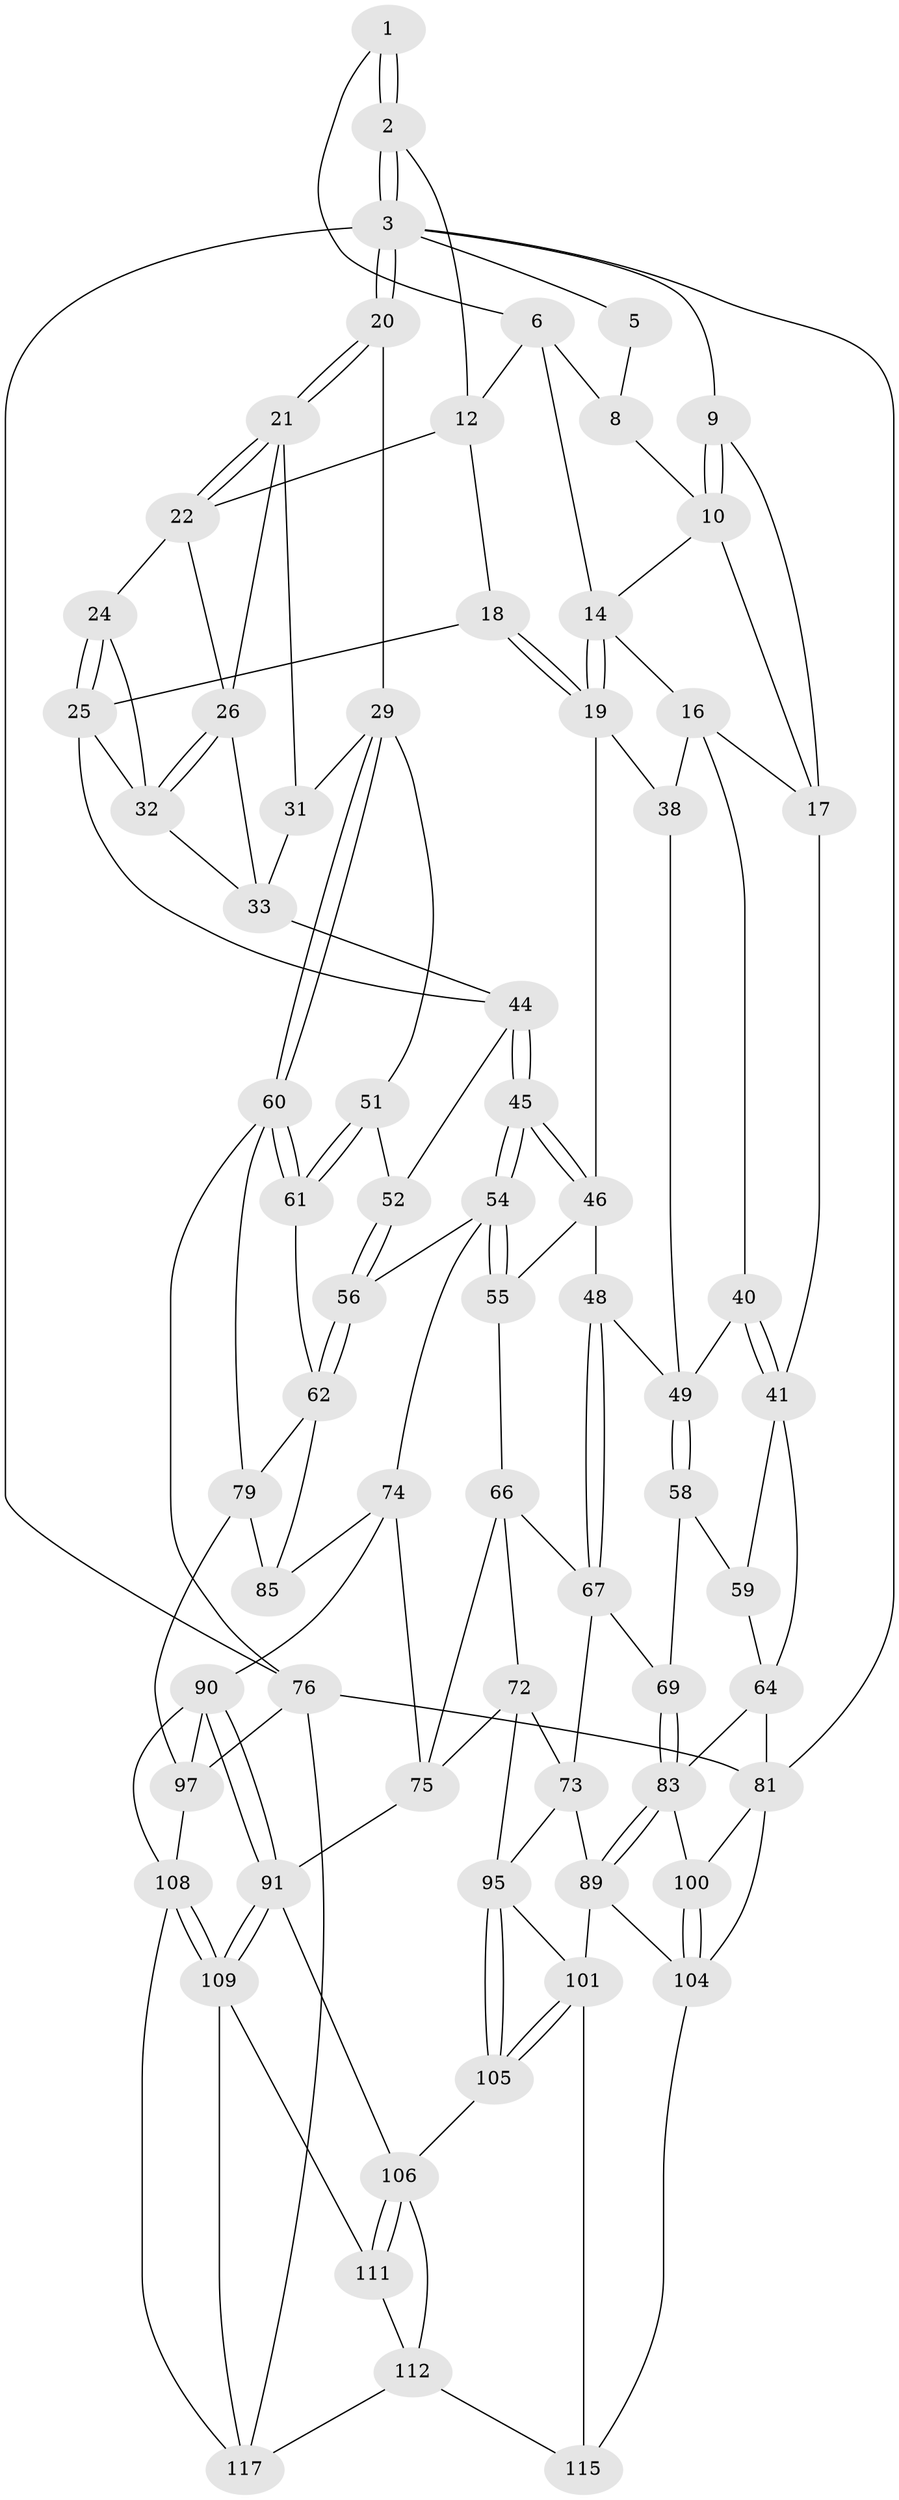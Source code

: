 // original degree distribution, {3: 0.01694915254237288, 5: 0.4915254237288136, 6: 0.23728813559322035, 4: 0.2542372881355932}
// Generated by graph-tools (version 1.1) at 2025/42/03/06/25 10:42:31]
// undirected, 71 vertices, 161 edges
graph export_dot {
graph [start="1"]
  node [color=gray90,style=filled];
  1 [pos="+0.3957340158774553+0"];
  2 [pos="+0.6606993988140466+0"];
  3 [pos="+1+0",super="+4"];
  5 [pos="+0.24032821172345084+0"];
  6 [pos="+0.38175249358137026+0.052980607794490694",super="+7"];
  8 [pos="+0.23227164351182206+0"];
  9 [pos="+0+0"];
  10 [pos="+0.086866510355151+0.06151454506008364",super="+11"];
  12 [pos="+0.6521603079861564+0",super="+13"];
  14 [pos="+0.30512339927095516+0.13612535379868262",super="+15"];
  16 [pos="+0.163997069501874+0.22151664335683297",super="+39"];
  17 [pos="+0.08093377852373275+0.1816187840704733",super="+36"];
  18 [pos="+0.4983692369344011+0.20575166298060338"];
  19 [pos="+0.4800901340786996+0.21756846251210005",super="+37"];
  20 [pos="+1+0"];
  21 [pos="+0.9150770629227689+0.15480307033813637",super="+28"];
  22 [pos="+0.7404259879896464+0.08279833829059144",super="+23"];
  24 [pos="+0.596419686033299+0.25899792596056087"];
  25 [pos="+0.5827395874062081+0.25745560356637903",super="+43"];
  26 [pos="+0.7591236324807478+0.18052988246857274",super="+27"];
  29 [pos="+1+0.3694220203482395",super="+30"];
  31 [pos="+0.9141890243470091+0.3034245794599766"];
  32 [pos="+0.7014326731583636+0.2933630799324427",super="+35"];
  33 [pos="+0.8306471968268666+0.30275784786178817",super="+34"];
  38 [pos="+0.33551783101185984+0.2851435440882455"];
  40 [pos="+0.1569959702576453+0.33926899631562973"];
  41 [pos="+0.06999058413253487+0.4184868005087617",super="+42"];
  44 [pos="+0.6167538460937344+0.43830435619530594",super="+53"];
  45 [pos="+0.5795792526398472+0.486945460868314"];
  46 [pos="+0.45329276101853827+0.3812651549247755",super="+47"];
  48 [pos="+0.33624081123424204+0.4736299281468439"];
  49 [pos="+0.3276805227666895+0.4761322508472997",super="+50"];
  51 [pos="+0.8677283365763813+0.4771757142198715"];
  52 [pos="+0.7992768018871659+0.47049397487721684"];
  54 [pos="+0.58022840893396+0.5153806942404997",super="+57"];
  55 [pos="+0.5096633814919896+0.5487431730719566"];
  56 [pos="+0.7053946993341121+0.6205439027008455"];
  58 [pos="+0.28351264008429916+0.5718054582789002",super="+70"];
  59 [pos="+0.10061426631557585+0.4795631179262908",super="+63"];
  60 [pos="+1+0.4959886267751232",super="+78"];
  61 [pos="+0.8991229055150193+0.496683068641433"];
  62 [pos="+0.8785132327440225+0.6207708131312089",super="+80"];
  64 [pos="+0.05786338582111355+0.6735730881204895",super="+65"];
  66 [pos="+0.5073868602150631+0.5500122499888093",super="+71"];
  67 [pos="+0.48012237194593643+0.5530206867501136",super="+68"];
  69 [pos="+0.2903648818147982+0.5988257398473017"];
  72 [pos="+0.4722679849220412+0.7176255978906391",super="+94"];
  73 [pos="+0.3747869337466235+0.6828914857640347",super="+88"];
  74 [pos="+0.6855593400291922+0.6351065559761118",super="+86"];
  75 [pos="+0.6120456473953114+0.6772398333460483",super="+93"];
  76 [pos="+1+1",super="+77"];
  79 [pos="+1+0.6980215554787023",super="+87"];
  81 [pos="+0+0.7180896164975079",super="+82"];
  83 [pos="+0.1733180389596097+0.7685850672350069",super="+84"];
  85 [pos="+0.8511220394710635+0.7126331910889788"];
  89 [pos="+0.2165194539197165+0.8293424461480018",super="+103"];
  90 [pos="+0.7369323192055256+0.7592896584606279",super="+98"];
  91 [pos="+0.6521366969372799+0.8916997205930286",super="+92"];
  95 [pos="+0.4743060328992839+0.8127642882377252",super="+96"];
  97 [pos="+0.8574473025510482+0.8312343895410254",super="+99"];
  100 [pos="+0.04377927414409576+0.852953369883115"];
  101 [pos="+0.3643850704935363+0.9320393240205957",super="+102"];
  104 [pos="+0.08353124501135967+0.9330596629403844",super="+116"];
  105 [pos="+0.43122514739936696+0.9118637409672321"];
  106 [pos="+0.5234798038601453+0.9268989878880951",super="+107"];
  108 [pos="+0.8145761473538069+0.9265329883821869",super="+110"];
  109 [pos="+0.688036126073319+0.9745531332314457",super="+113"];
  111 [pos="+0.5247286843540595+0.9614723106351275"];
  112 [pos="+0.47907954494770466+1",super="+114"];
  115 [pos="+0.2766840951026947+1"];
  117 [pos="+0.6680698290573923+1",super="+118"];
  1 -- 2;
  1 -- 2;
  1 -- 6;
  2 -- 3;
  2 -- 3;
  2 -- 12;
  3 -- 20;
  3 -- 20;
  3 -- 76;
  3 -- 9;
  3 -- 5;
  3 -- 81;
  5 -- 8;
  6 -- 8;
  6 -- 14;
  6 -- 12;
  8 -- 10;
  9 -- 10;
  9 -- 10;
  9 -- 17;
  10 -- 17;
  10 -- 14;
  12 -- 22;
  12 -- 18;
  14 -- 19;
  14 -- 19;
  14 -- 16;
  16 -- 17;
  16 -- 40;
  16 -- 38;
  17 -- 41;
  18 -- 19;
  18 -- 19;
  18 -- 25;
  19 -- 38;
  19 -- 46;
  20 -- 21;
  20 -- 21;
  20 -- 29;
  21 -- 22;
  21 -- 22;
  21 -- 31;
  21 -- 26;
  22 -- 24;
  22 -- 26;
  24 -- 25;
  24 -- 25;
  24 -- 32;
  25 -- 32;
  25 -- 44;
  26 -- 32;
  26 -- 32;
  26 -- 33;
  29 -- 60;
  29 -- 60;
  29 -- 51;
  29 -- 31;
  31 -- 33;
  32 -- 33;
  33 -- 44;
  38 -- 49;
  40 -- 41;
  40 -- 41;
  40 -- 49;
  41 -- 59;
  41 -- 64;
  44 -- 45;
  44 -- 45;
  44 -- 52;
  45 -- 46;
  45 -- 46;
  45 -- 54;
  45 -- 54;
  46 -- 48;
  46 -- 55;
  48 -- 49;
  48 -- 67;
  48 -- 67;
  49 -- 58;
  49 -- 58;
  51 -- 52;
  51 -- 61;
  51 -- 61;
  52 -- 56;
  52 -- 56;
  54 -- 55;
  54 -- 55;
  54 -- 56;
  54 -- 74;
  55 -- 66;
  56 -- 62;
  56 -- 62;
  58 -- 59 [weight=2];
  58 -- 69;
  59 -- 64;
  60 -- 61;
  60 -- 61;
  60 -- 79;
  60 -- 76;
  61 -- 62;
  62 -- 85;
  62 -- 79;
  64 -- 81;
  64 -- 83;
  66 -- 67;
  66 -- 72;
  66 -- 75;
  67 -- 73;
  67 -- 69;
  69 -- 83;
  69 -- 83;
  72 -- 73;
  72 -- 75;
  72 -- 95;
  73 -- 89;
  73 -- 95;
  74 -- 75;
  74 -- 90;
  74 -- 85;
  75 -- 91;
  76 -- 117;
  76 -- 81;
  76 -- 97;
  79 -- 97;
  79 -- 85;
  81 -- 100;
  81 -- 104;
  83 -- 89;
  83 -- 89;
  83 -- 100;
  89 -- 104;
  89 -- 101;
  90 -- 91;
  90 -- 91;
  90 -- 97;
  90 -- 108;
  91 -- 109;
  91 -- 109;
  91 -- 106;
  95 -- 105;
  95 -- 105;
  95 -- 101;
  97 -- 108;
  100 -- 104;
  100 -- 104;
  101 -- 105;
  101 -- 105;
  101 -- 115;
  104 -- 115;
  105 -- 106;
  106 -- 111;
  106 -- 111;
  106 -- 112;
  108 -- 109;
  108 -- 109;
  108 -- 117;
  109 -- 117;
  109 -- 111;
  111 -- 112;
  112 -- 115;
  112 -- 117;
}
